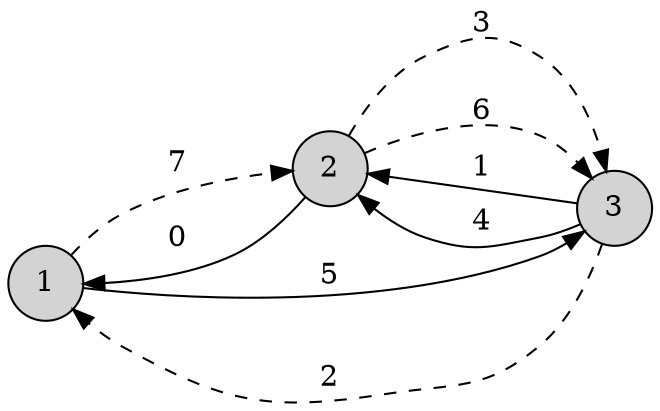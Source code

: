 digraph G {
    rankdir=LR
    // mindist=3.0
    node [shape=circle, style=filled]
    1 -> 2 [label="     7     ", style=dashed]
    2 -> 3 [label="     3     ", style=dashed]
    2 -> 3 [label="     6     ", style=dashed]
    3 -> 1 [label="     2     ", style=dashed]
    2 -> 1 [label="     0     "]
    3 -> 2 [label="     1     "]
    3 -> 2 [label="     4     "]
    1 -> 3 [label="     5     "]
}

